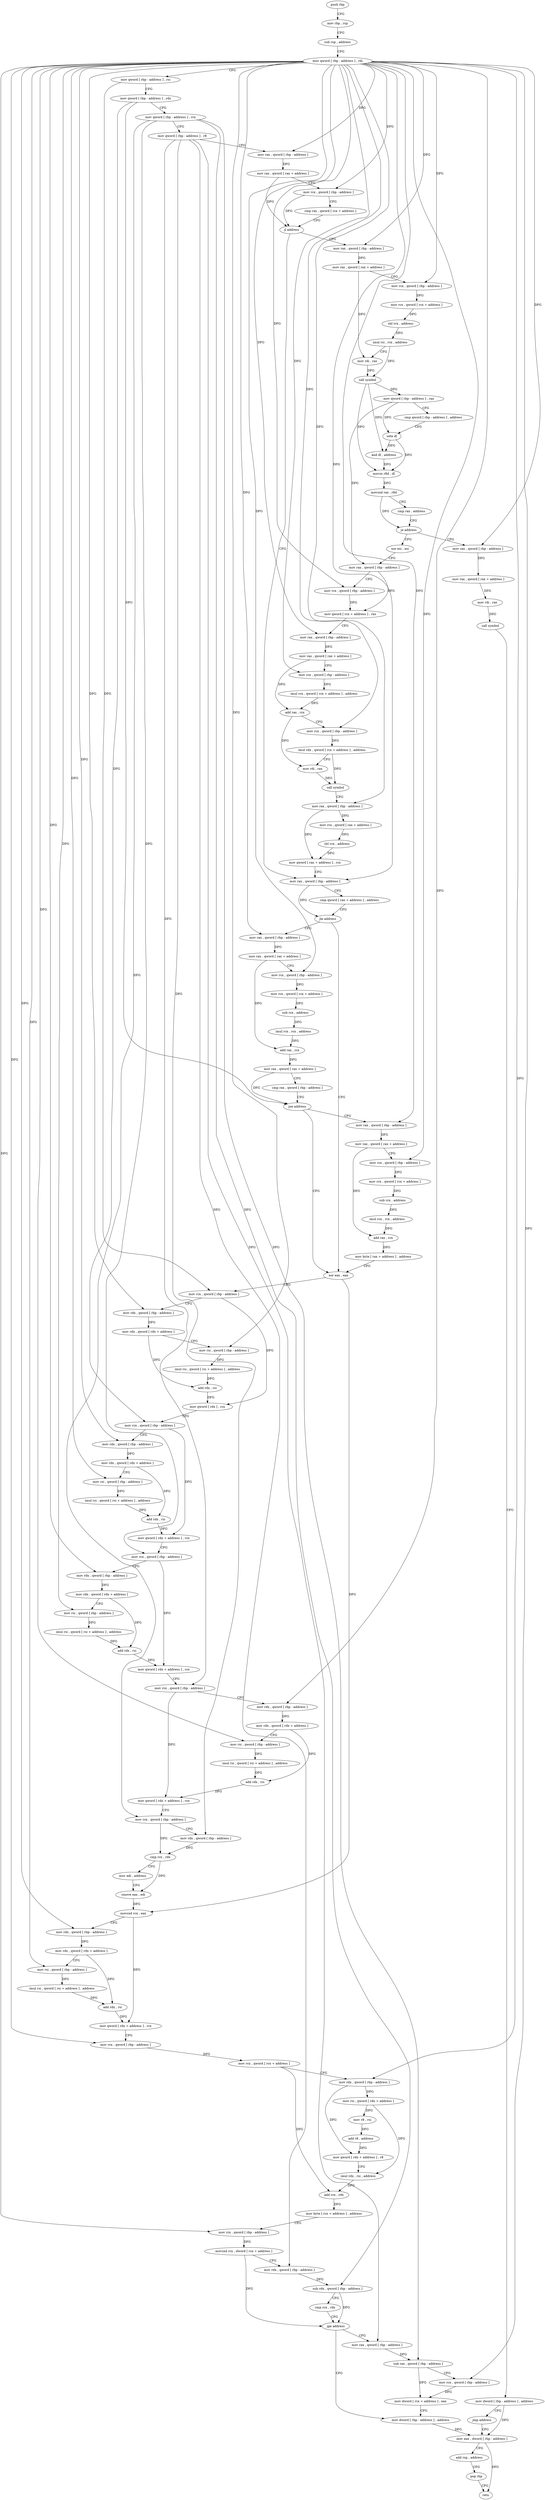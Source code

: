 digraph "func" {
"4300384" [label = "push rbp" ]
"4300385" [label = "mov rbp , rsp" ]
"4300388" [label = "sub rsp , address" ]
"4300392" [label = "mov qword [ rbp - address ] , rdi" ]
"4300396" [label = "mov qword [ rbp - address ] , rsi" ]
"4300400" [label = "mov qword [ rbp - address ] , rdx" ]
"4300404" [label = "mov qword [ rbp - address ] , rcx" ]
"4300408" [label = "mov qword [ rbp - address ] , r8" ]
"4300412" [label = "mov rax , qword [ rbp - address ]" ]
"4300416" [label = "mov rax , qword [ rax + address ]" ]
"4300423" [label = "mov rcx , qword [ rbp - address ]" ]
"4300427" [label = "cmp rax , qword [ rcx + address ]" ]
"4300434" [label = "jl address" ]
"4300635" [label = "mov rax , qword [ rbp - address ]" ]
"4300440" [label = "mov rax , qword [ rbp - address ]" ]
"4300639" [label = "cmp qword [ rax + address ] , address" ]
"4300647" [label = "jle address" ]
"4300749" [label = "xor eax , eax" ]
"4300653" [label = "mov rax , qword [ rbp - address ]" ]
"4300444" [label = "mov rax , qword [ rax + address ]" ]
"4300451" [label = "mov rcx , qword [ rbp - address ]" ]
"4300455" [label = "mov rcx , qword [ rcx + address ]" ]
"4300462" [label = "shl rcx , address" ]
"4300466" [label = "imul rsi , rcx , address" ]
"4300473" [label = "mov rdi , rax" ]
"4300476" [label = "call symbol" ]
"4300481" [label = "mov qword [ rbp - address ] , rax" ]
"4300485" [label = "cmp qword [ rbp - address ] , address" ]
"4300490" [label = "sete dl" ]
"4300493" [label = "and dl , address" ]
"4300496" [label = "movzx r8d , dl" ]
"4300500" [label = "movsxd rax , r8d" ]
"4300503" [label = "cmp rax , address" ]
"4300507" [label = "je address" ]
"4300544" [label = "xor esi , esi" ]
"4300513" [label = "mov rax , qword [ rbp - address ]" ]
"4300751" [label = "mov rcx , qword [ rbp - address ]" ]
"4300755" [label = "mov rdx , qword [ rbp - address ]" ]
"4300759" [label = "mov rdx , qword [ rdx + address ]" ]
"4300766" [label = "mov rsi , qword [ rbp - address ]" ]
"4300770" [label = "imul rsi , qword [ rsi + address ] , address" ]
"4300781" [label = "add rdx , rsi" ]
"4300784" [label = "mov qword [ rdx ] , rcx" ]
"4300787" [label = "mov rcx , qword [ rbp - address ]" ]
"4300791" [label = "mov rdx , qword [ rbp - address ]" ]
"4300795" [label = "mov rdx , qword [ rdx + address ]" ]
"4300802" [label = "mov rsi , qword [ rbp - address ]" ]
"4300806" [label = "imul rsi , qword [ rsi + address ] , address" ]
"4300817" [label = "add rdx , rsi" ]
"4300820" [label = "mov qword [ rdx + address ] , rcx" ]
"4300824" [label = "mov rcx , qword [ rbp - address ]" ]
"4300828" [label = "mov rdx , qword [ rbp - address ]" ]
"4300832" [label = "mov rdx , qword [ rdx + address ]" ]
"4300839" [label = "mov rsi , qword [ rbp - address ]" ]
"4300843" [label = "imul rsi , qword [ rsi + address ] , address" ]
"4300854" [label = "add rdx , rsi" ]
"4300857" [label = "mov qword [ rdx + address ] , rcx" ]
"4300861" [label = "mov rcx , qword [ rbp - address ]" ]
"4300865" [label = "mov rdx , qword [ rbp - address ]" ]
"4300869" [label = "mov rdx , qword [ rdx + address ]" ]
"4300876" [label = "mov rsi , qword [ rbp - address ]" ]
"4300880" [label = "imul rsi , qword [ rsi + address ] , address" ]
"4300891" [label = "add rdx , rsi" ]
"4300894" [label = "mov qword [ rdx + address ] , rcx" ]
"4300898" [label = "mov rcx , qword [ rbp - address ]" ]
"4300902" [label = "mov rdx , qword [ rbp - address ]" ]
"4300906" [label = "cmp rcx , rdx" ]
"4300909" [label = "mov edi , address" ]
"4300914" [label = "cmove eax , edi" ]
"4300917" [label = "movsxd rcx , eax" ]
"4300920" [label = "mov rdx , qword [ rbp - address ]" ]
"4300924" [label = "mov rdx , qword [ rdx + address ]" ]
"4300931" [label = "mov rsi , qword [ rbp - address ]" ]
"4300935" [label = "imul rsi , qword [ rsi + address ] , address" ]
"4300946" [label = "add rdx , rsi" ]
"4300949" [label = "mov qword [ rdx + address ] , rcx" ]
"4300953" [label = "mov rcx , qword [ rbp - address ]" ]
"4300957" [label = "mov rcx , qword [ rcx + address ]" ]
"4300964" [label = "mov rdx , qword [ rbp - address ]" ]
"4300968" [label = "mov rsi , qword [ rdx + address ]" ]
"4300975" [label = "mov r8 , rsi" ]
"4300978" [label = "add r8 , address" ]
"4300985" [label = "mov qword [ rdx + address ] , r8" ]
"4300992" [label = "imul rdx , rsi , address" ]
"4300999" [label = "add rcx , rdx" ]
"4301002" [label = "mov byte [ rcx + address ] , address" ]
"4301006" [label = "mov rcx , qword [ rbp - address ]" ]
"4301010" [label = "movsxd rcx , dword [ rcx + address ]" ]
"4301017" [label = "mov rdx , qword [ rbp - address ]" ]
"4301021" [label = "sub rdx , qword [ rbp - address ]" ]
"4301025" [label = "cmp rcx , rdx" ]
"4301028" [label = "jge address" ]
"4301052" [label = "mov dword [ rbp - address ] , address" ]
"4301034" [label = "mov rax , qword [ rbp - address ]" ]
"4300657" [label = "mov rax , qword [ rax + address ]" ]
"4300664" [label = "mov rcx , qword [ rbp - address ]" ]
"4300668" [label = "mov rcx , qword [ rcx + address ]" ]
"4300675" [label = "sub rcx , address" ]
"4300682" [label = "imul rcx , rcx , address" ]
"4300689" [label = "add rax , rcx" ]
"4300692" [label = "mov rax , qword [ rax + address ]" ]
"4300696" [label = "cmp rax , qword [ rbp - address ]" ]
"4300700" [label = "jne address" ]
"4300706" [label = "mov rax , qword [ rbp - address ]" ]
"4300546" [label = "mov rax , qword [ rbp - address ]" ]
"4300550" [label = "mov rcx , qword [ rbp - address ]" ]
"4300554" [label = "mov qword [ rcx + address ] , rax" ]
"4300561" [label = "mov rax , qword [ rbp - address ]" ]
"4300565" [label = "mov rax , qword [ rax + address ]" ]
"4300572" [label = "mov rcx , qword [ rbp - address ]" ]
"4300576" [label = "imul rcx , qword [ rcx + address ] , address" ]
"4300587" [label = "add rax , rcx" ]
"4300590" [label = "mov rcx , qword [ rbp - address ]" ]
"4300594" [label = "imul rdx , qword [ rcx + address ] , address" ]
"4300605" [label = "mov rdi , rax" ]
"4300608" [label = "call symbol" ]
"4300613" [label = "mov rax , qword [ rbp - address ]" ]
"4300617" [label = "mov rcx , qword [ rax + address ]" ]
"4300624" [label = "shl rcx , address" ]
"4300628" [label = "mov qword [ rax + address ] , rcx" ]
"4300517" [label = "mov rax , qword [ rax + address ]" ]
"4300524" [label = "mov rdi , rax" ]
"4300527" [label = "call symbol" ]
"4300532" [label = "mov dword [ rbp - address ] , address" ]
"4300539" [label = "jmp address" ]
"4301059" [label = "mov eax , dword [ rbp - address ]" ]
"4301038" [label = "sub rax , qword [ rbp - address ]" ]
"4301042" [label = "mov rcx , qword [ rbp - address ]" ]
"4301046" [label = "mov dword [ rcx + address ] , eax" ]
"4300710" [label = "mov rax , qword [ rax + address ]" ]
"4300717" [label = "mov rcx , qword [ rbp - address ]" ]
"4300721" [label = "mov rcx , qword [ rcx + address ]" ]
"4300728" [label = "sub rcx , address" ]
"4300735" [label = "imul rcx , rcx , address" ]
"4300742" [label = "add rax , rcx" ]
"4300745" [label = "mov byte [ rax + address ] , address" ]
"4301062" [label = "add rsp , address" ]
"4301066" [label = "pop rbp" ]
"4301067" [label = "retn" ]
"4300384" -> "4300385" [ label = "CFG" ]
"4300385" -> "4300388" [ label = "CFG" ]
"4300388" -> "4300392" [ label = "CFG" ]
"4300392" -> "4300396" [ label = "CFG" ]
"4300392" -> "4300412" [ label = "DFG" ]
"4300392" -> "4300423" [ label = "DFG" ]
"4300392" -> "4300635" [ label = "DFG" ]
"4300392" -> "4300440" [ label = "DFG" ]
"4300392" -> "4300451" [ label = "DFG" ]
"4300392" -> "4300755" [ label = "DFG" ]
"4300392" -> "4300766" [ label = "DFG" ]
"4300392" -> "4300791" [ label = "DFG" ]
"4300392" -> "4300802" [ label = "DFG" ]
"4300392" -> "4300828" [ label = "DFG" ]
"4300392" -> "4300839" [ label = "DFG" ]
"4300392" -> "4300865" [ label = "DFG" ]
"4300392" -> "4300876" [ label = "DFG" ]
"4300392" -> "4300653" [ label = "DFG" ]
"4300392" -> "4300664" [ label = "DFG" ]
"4300392" -> "4300550" [ label = "DFG" ]
"4300392" -> "4300561" [ label = "DFG" ]
"4300392" -> "4300572" [ label = "DFG" ]
"4300392" -> "4300590" [ label = "DFG" ]
"4300392" -> "4300613" [ label = "DFG" ]
"4300392" -> "4300513" [ label = "DFG" ]
"4300392" -> "4300920" [ label = "DFG" ]
"4300392" -> "4300931" [ label = "DFG" ]
"4300392" -> "4300953" [ label = "DFG" ]
"4300392" -> "4300964" [ label = "DFG" ]
"4300392" -> "4301006" [ label = "DFG" ]
"4300392" -> "4300706" [ label = "DFG" ]
"4300392" -> "4300717" [ label = "DFG" ]
"4300392" -> "4301042" [ label = "DFG" ]
"4300396" -> "4300400" [ label = "CFG" ]
"4300396" -> "4300751" [ label = "DFG" ]
"4300400" -> "4300404" [ label = "CFG" ]
"4300400" -> "4300787" [ label = "DFG" ]
"4300400" -> "4300700" [ label = "DFG" ]
"4300404" -> "4300408" [ label = "CFG" ]
"4300404" -> "4300824" [ label = "DFG" ]
"4300404" -> "4300898" [ label = "DFG" ]
"4300404" -> "4301021" [ label = "DFG" ]
"4300404" -> "4301038" [ label = "DFG" ]
"4300408" -> "4300412" [ label = "CFG" ]
"4300408" -> "4300861" [ label = "DFG" ]
"4300408" -> "4300902" [ label = "DFG" ]
"4300408" -> "4301017" [ label = "DFG" ]
"4300408" -> "4301034" [ label = "DFG" ]
"4300412" -> "4300416" [ label = "DFG" ]
"4300416" -> "4300423" [ label = "CFG" ]
"4300416" -> "4300434" [ label = "DFG" ]
"4300423" -> "4300427" [ label = "CFG" ]
"4300423" -> "4300434" [ label = "DFG" ]
"4300427" -> "4300434" [ label = "CFG" ]
"4300434" -> "4300635" [ label = "CFG" ]
"4300434" -> "4300440" [ label = "CFG" ]
"4300635" -> "4300639" [ label = "CFG" ]
"4300635" -> "4300647" [ label = "DFG" ]
"4300440" -> "4300444" [ label = "DFG" ]
"4300639" -> "4300647" [ label = "CFG" ]
"4300647" -> "4300749" [ label = "CFG" ]
"4300647" -> "4300653" [ label = "CFG" ]
"4300749" -> "4300751" [ label = "CFG" ]
"4300749" -> "4300917" [ label = "DFG" ]
"4300653" -> "4300657" [ label = "DFG" ]
"4300444" -> "4300451" [ label = "CFG" ]
"4300444" -> "4300473" [ label = "DFG" ]
"4300451" -> "4300455" [ label = "DFG" ]
"4300455" -> "4300462" [ label = "DFG" ]
"4300462" -> "4300466" [ label = "DFG" ]
"4300466" -> "4300473" [ label = "CFG" ]
"4300466" -> "4300476" [ label = "DFG" ]
"4300473" -> "4300476" [ label = "DFG" ]
"4300476" -> "4300481" [ label = "DFG" ]
"4300476" -> "4300493" [ label = "DFG" ]
"4300476" -> "4300496" [ label = "DFG" ]
"4300481" -> "4300485" [ label = "CFG" ]
"4300481" -> "4300490" [ label = "DFG" ]
"4300481" -> "4300546" [ label = "DFG" ]
"4300485" -> "4300490" [ label = "CFG" ]
"4300490" -> "4300493" [ label = "DFG" ]
"4300490" -> "4300496" [ label = "DFG" ]
"4300493" -> "4300496" [ label = "DFG" ]
"4300496" -> "4300500" [ label = "DFG" ]
"4300500" -> "4300503" [ label = "CFG" ]
"4300500" -> "4300507" [ label = "DFG" ]
"4300503" -> "4300507" [ label = "CFG" ]
"4300507" -> "4300544" [ label = "CFG" ]
"4300507" -> "4300513" [ label = "CFG" ]
"4300544" -> "4300546" [ label = "CFG" ]
"4300513" -> "4300517" [ label = "DFG" ]
"4300751" -> "4300755" [ label = "CFG" ]
"4300751" -> "4300784" [ label = "DFG" ]
"4300755" -> "4300759" [ label = "DFG" ]
"4300759" -> "4300766" [ label = "CFG" ]
"4300759" -> "4300781" [ label = "DFG" ]
"4300766" -> "4300770" [ label = "DFG" ]
"4300770" -> "4300781" [ label = "DFG" ]
"4300781" -> "4300784" [ label = "DFG" ]
"4300784" -> "4300787" [ label = "CFG" ]
"4300787" -> "4300791" [ label = "CFG" ]
"4300787" -> "4300820" [ label = "DFG" ]
"4300791" -> "4300795" [ label = "DFG" ]
"4300795" -> "4300802" [ label = "CFG" ]
"4300795" -> "4300817" [ label = "DFG" ]
"4300802" -> "4300806" [ label = "DFG" ]
"4300806" -> "4300817" [ label = "DFG" ]
"4300817" -> "4300820" [ label = "DFG" ]
"4300820" -> "4300824" [ label = "CFG" ]
"4300824" -> "4300828" [ label = "CFG" ]
"4300824" -> "4300857" [ label = "DFG" ]
"4300828" -> "4300832" [ label = "DFG" ]
"4300832" -> "4300839" [ label = "CFG" ]
"4300832" -> "4300854" [ label = "DFG" ]
"4300839" -> "4300843" [ label = "DFG" ]
"4300843" -> "4300854" [ label = "DFG" ]
"4300854" -> "4300857" [ label = "DFG" ]
"4300857" -> "4300861" [ label = "CFG" ]
"4300861" -> "4300865" [ label = "CFG" ]
"4300861" -> "4300894" [ label = "DFG" ]
"4300865" -> "4300869" [ label = "DFG" ]
"4300869" -> "4300876" [ label = "CFG" ]
"4300869" -> "4300891" [ label = "DFG" ]
"4300876" -> "4300880" [ label = "DFG" ]
"4300880" -> "4300891" [ label = "DFG" ]
"4300891" -> "4300894" [ label = "DFG" ]
"4300894" -> "4300898" [ label = "CFG" ]
"4300898" -> "4300902" [ label = "CFG" ]
"4300898" -> "4300906" [ label = "DFG" ]
"4300902" -> "4300906" [ label = "DFG" ]
"4300906" -> "4300909" [ label = "CFG" ]
"4300906" -> "4300914" [ label = "DFG" ]
"4300909" -> "4300914" [ label = "CFG" ]
"4300914" -> "4300917" [ label = "DFG" ]
"4300917" -> "4300920" [ label = "CFG" ]
"4300917" -> "4300949" [ label = "DFG" ]
"4300920" -> "4300924" [ label = "DFG" ]
"4300924" -> "4300931" [ label = "CFG" ]
"4300924" -> "4300946" [ label = "DFG" ]
"4300931" -> "4300935" [ label = "DFG" ]
"4300935" -> "4300946" [ label = "DFG" ]
"4300946" -> "4300949" [ label = "DFG" ]
"4300949" -> "4300953" [ label = "CFG" ]
"4300953" -> "4300957" [ label = "DFG" ]
"4300957" -> "4300964" [ label = "CFG" ]
"4300957" -> "4300999" [ label = "DFG" ]
"4300964" -> "4300968" [ label = "DFG" ]
"4300964" -> "4300985" [ label = "DFG" ]
"4300968" -> "4300975" [ label = "DFG" ]
"4300968" -> "4300992" [ label = "DFG" ]
"4300975" -> "4300978" [ label = "DFG" ]
"4300978" -> "4300985" [ label = "DFG" ]
"4300985" -> "4300992" [ label = "CFG" ]
"4300992" -> "4300999" [ label = "DFG" ]
"4300999" -> "4301002" [ label = "DFG" ]
"4301002" -> "4301006" [ label = "CFG" ]
"4301006" -> "4301010" [ label = "DFG" ]
"4301010" -> "4301017" [ label = "CFG" ]
"4301010" -> "4301028" [ label = "DFG" ]
"4301017" -> "4301021" [ label = "DFG" ]
"4301021" -> "4301025" [ label = "CFG" ]
"4301021" -> "4301028" [ label = "DFG" ]
"4301025" -> "4301028" [ label = "CFG" ]
"4301028" -> "4301052" [ label = "CFG" ]
"4301028" -> "4301034" [ label = "CFG" ]
"4301052" -> "4301059" [ label = "DFG" ]
"4301034" -> "4301038" [ label = "DFG" ]
"4300657" -> "4300664" [ label = "CFG" ]
"4300657" -> "4300689" [ label = "DFG" ]
"4300664" -> "4300668" [ label = "DFG" ]
"4300668" -> "4300675" [ label = "DFG" ]
"4300675" -> "4300682" [ label = "DFG" ]
"4300682" -> "4300689" [ label = "DFG" ]
"4300689" -> "4300692" [ label = "DFG" ]
"4300692" -> "4300696" [ label = "CFG" ]
"4300692" -> "4300700" [ label = "DFG" ]
"4300696" -> "4300700" [ label = "CFG" ]
"4300700" -> "4300749" [ label = "CFG" ]
"4300700" -> "4300706" [ label = "CFG" ]
"4300706" -> "4300710" [ label = "DFG" ]
"4300546" -> "4300550" [ label = "CFG" ]
"4300546" -> "4300554" [ label = "DFG" ]
"4300550" -> "4300554" [ label = "DFG" ]
"4300554" -> "4300561" [ label = "CFG" ]
"4300561" -> "4300565" [ label = "DFG" ]
"4300565" -> "4300572" [ label = "CFG" ]
"4300565" -> "4300587" [ label = "DFG" ]
"4300572" -> "4300576" [ label = "DFG" ]
"4300576" -> "4300587" [ label = "DFG" ]
"4300587" -> "4300590" [ label = "CFG" ]
"4300587" -> "4300605" [ label = "DFG" ]
"4300590" -> "4300594" [ label = "DFG" ]
"4300594" -> "4300605" [ label = "CFG" ]
"4300594" -> "4300608" [ label = "DFG" ]
"4300605" -> "4300608" [ label = "DFG" ]
"4300608" -> "4300613" [ label = "CFG" ]
"4300613" -> "4300617" [ label = "DFG" ]
"4300613" -> "4300628" [ label = "DFG" ]
"4300617" -> "4300624" [ label = "DFG" ]
"4300624" -> "4300628" [ label = "DFG" ]
"4300628" -> "4300635" [ label = "CFG" ]
"4300517" -> "4300524" [ label = "DFG" ]
"4300524" -> "4300527" [ label = "DFG" ]
"4300527" -> "4300532" [ label = "CFG" ]
"4300532" -> "4300539" [ label = "CFG" ]
"4300532" -> "4301059" [ label = "DFG" ]
"4300539" -> "4301059" [ label = "CFG" ]
"4301059" -> "4301062" [ label = "CFG" ]
"4301059" -> "4301067" [ label = "DFG" ]
"4301038" -> "4301042" [ label = "CFG" ]
"4301038" -> "4301046" [ label = "DFG" ]
"4301042" -> "4301046" [ label = "DFG" ]
"4301046" -> "4301052" [ label = "CFG" ]
"4300710" -> "4300717" [ label = "CFG" ]
"4300710" -> "4300742" [ label = "DFG" ]
"4300717" -> "4300721" [ label = "DFG" ]
"4300721" -> "4300728" [ label = "DFG" ]
"4300728" -> "4300735" [ label = "DFG" ]
"4300735" -> "4300742" [ label = "DFG" ]
"4300742" -> "4300745" [ label = "DFG" ]
"4300745" -> "4300749" [ label = "CFG" ]
"4301062" -> "4301066" [ label = "CFG" ]
"4301066" -> "4301067" [ label = "CFG" ]
}
